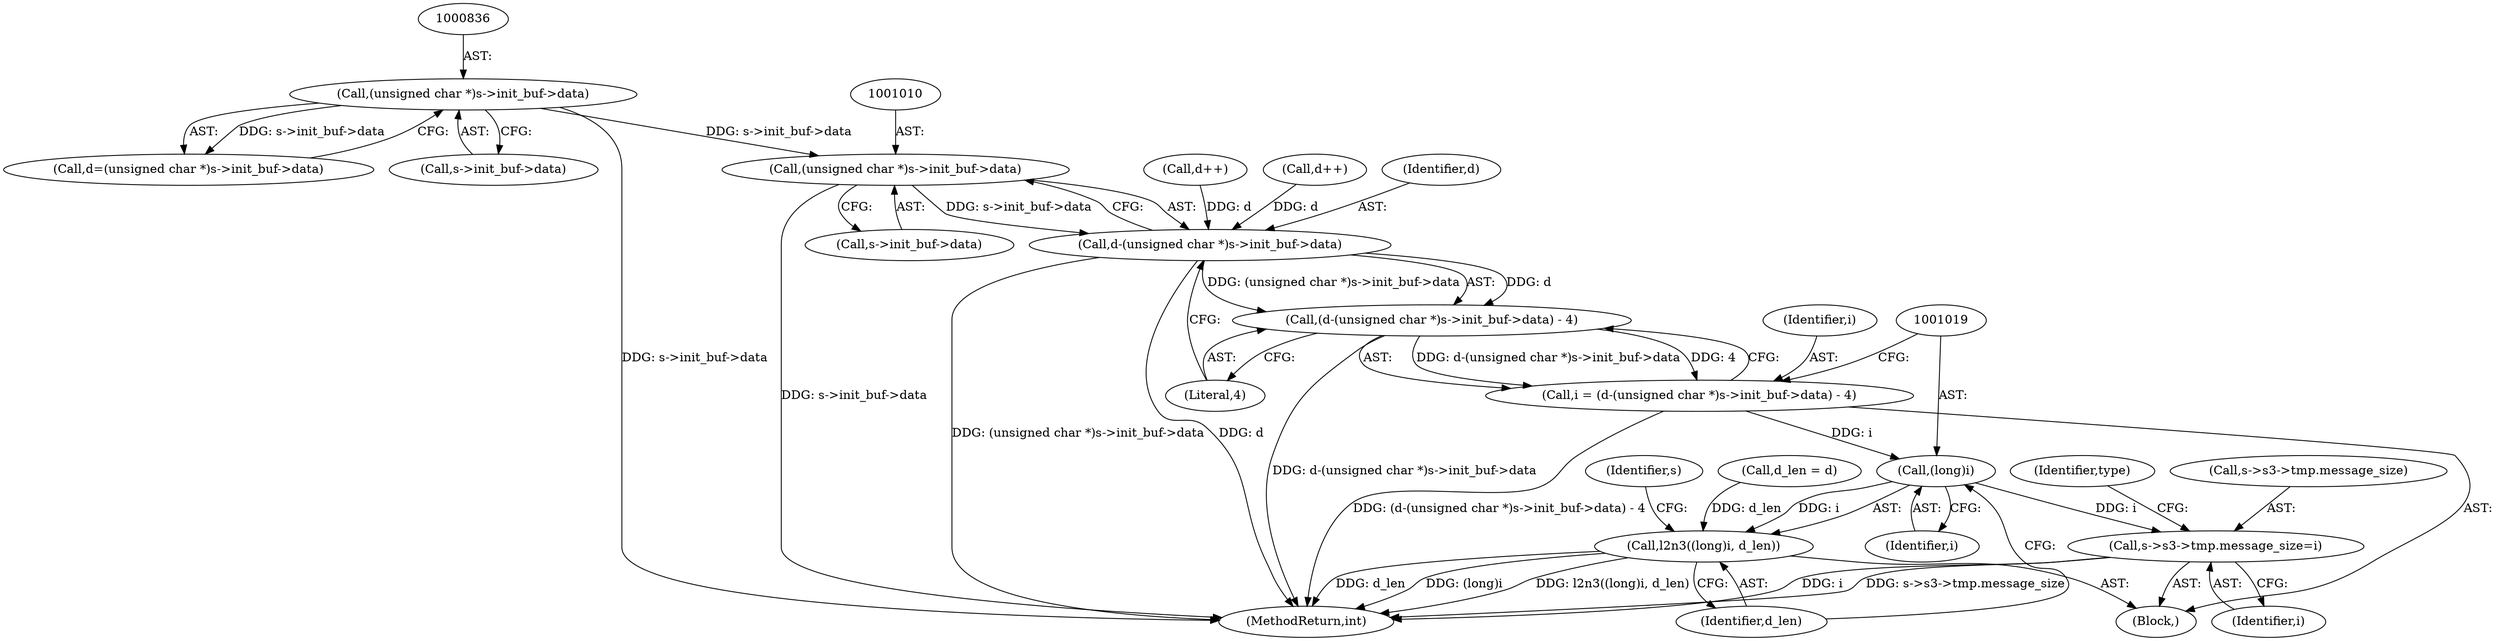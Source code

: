 digraph "0_openssl_6ce9687b5aba5391fc0de50e18779eb676d0e04d@pointer" {
"1001009" [label="(Call,(unsigned char *)s->init_buf->data)"];
"1000835" [label="(Call,(unsigned char *)s->init_buf->data)"];
"1001007" [label="(Call,d-(unsigned char *)s->init_buf->data)"];
"1001006" [label="(Call,(d-(unsigned char *)s->init_buf->data) - 4)"];
"1001004" [label="(Call,i = (d-(unsigned char *)s->init_buf->data) - 4)"];
"1001018" [label="(Call,(long)i)"];
"1001017" [label="(Call,l2n3((long)i, d_len))"];
"1001040" [label="(Call,s->s3->tmp.message_size=i)"];
"1001009" [label="(Call,(unsigned char *)s->init_buf->data)"];
"1001040" [label="(Call,s->s3->tmp.message_size=i)"];
"1000999" [label="(Call,d++)"];
"1001020" [label="(Identifier,i)"];
"1000837" [label="(Call,s->init_buf->data)"];
"1001244" [label="(MethodReturn,int)"];
"1001005" [label="(Identifier,i)"];
"1001026" [label="(Identifier,s)"];
"1001041" [label="(Call,s->s3->tmp.message_size)"];
"1001018" [label="(Call,(long)i)"];
"1000833" [label="(Call,d=(unsigned char *)s->init_buf->data)"];
"1000864" [label="(Call,d_len = d)"];
"1001006" [label="(Call,(d-(unsigned char *)s->init_buf->data) - 4)"];
"1000974" [label="(Call,d++)"];
"1001021" [label="(Identifier,d_len)"];
"1001016" [label="(Literal,4)"];
"1001004" [label="(Call,i = (d-(unsigned char *)s->init_buf->data) - 4)"];
"1001011" [label="(Call,s->init_buf->data)"];
"1001051" [label="(Identifier,type)"];
"1000835" [label="(Call,(unsigned char *)s->init_buf->data)"];
"1000713" [label="(Block,)"];
"1001048" [label="(Identifier,i)"];
"1001008" [label="(Identifier,d)"];
"1001007" [label="(Call,d-(unsigned char *)s->init_buf->data)"];
"1001017" [label="(Call,l2n3((long)i, d_len))"];
"1001009" -> "1001007"  [label="AST: "];
"1001009" -> "1001011"  [label="CFG: "];
"1001010" -> "1001009"  [label="AST: "];
"1001011" -> "1001009"  [label="AST: "];
"1001007" -> "1001009"  [label="CFG: "];
"1001009" -> "1001244"  [label="DDG: s->init_buf->data"];
"1001009" -> "1001007"  [label="DDG: s->init_buf->data"];
"1000835" -> "1001009"  [label="DDG: s->init_buf->data"];
"1000835" -> "1000833"  [label="AST: "];
"1000835" -> "1000837"  [label="CFG: "];
"1000836" -> "1000835"  [label="AST: "];
"1000837" -> "1000835"  [label="AST: "];
"1000833" -> "1000835"  [label="CFG: "];
"1000835" -> "1001244"  [label="DDG: s->init_buf->data"];
"1000835" -> "1000833"  [label="DDG: s->init_buf->data"];
"1001007" -> "1001006"  [label="AST: "];
"1001008" -> "1001007"  [label="AST: "];
"1001016" -> "1001007"  [label="CFG: "];
"1001007" -> "1001244"  [label="DDG: d"];
"1001007" -> "1001244"  [label="DDG: (unsigned char *)s->init_buf->data"];
"1001007" -> "1001006"  [label="DDG: d"];
"1001007" -> "1001006"  [label="DDG: (unsigned char *)s->init_buf->data"];
"1000974" -> "1001007"  [label="DDG: d"];
"1000999" -> "1001007"  [label="DDG: d"];
"1001006" -> "1001004"  [label="AST: "];
"1001006" -> "1001016"  [label="CFG: "];
"1001016" -> "1001006"  [label="AST: "];
"1001004" -> "1001006"  [label="CFG: "];
"1001006" -> "1001244"  [label="DDG: d-(unsigned char *)s->init_buf->data"];
"1001006" -> "1001004"  [label="DDG: d-(unsigned char *)s->init_buf->data"];
"1001006" -> "1001004"  [label="DDG: 4"];
"1001004" -> "1000713"  [label="AST: "];
"1001005" -> "1001004"  [label="AST: "];
"1001019" -> "1001004"  [label="CFG: "];
"1001004" -> "1001244"  [label="DDG: (d-(unsigned char *)s->init_buf->data) - 4"];
"1001004" -> "1001018"  [label="DDG: i"];
"1001018" -> "1001017"  [label="AST: "];
"1001018" -> "1001020"  [label="CFG: "];
"1001019" -> "1001018"  [label="AST: "];
"1001020" -> "1001018"  [label="AST: "];
"1001021" -> "1001018"  [label="CFG: "];
"1001018" -> "1001017"  [label="DDG: i"];
"1001018" -> "1001040"  [label="DDG: i"];
"1001017" -> "1000713"  [label="AST: "];
"1001017" -> "1001021"  [label="CFG: "];
"1001021" -> "1001017"  [label="AST: "];
"1001026" -> "1001017"  [label="CFG: "];
"1001017" -> "1001244"  [label="DDG: d_len"];
"1001017" -> "1001244"  [label="DDG: (long)i"];
"1001017" -> "1001244"  [label="DDG: l2n3((long)i, d_len)"];
"1000864" -> "1001017"  [label="DDG: d_len"];
"1001040" -> "1000713"  [label="AST: "];
"1001040" -> "1001048"  [label="CFG: "];
"1001041" -> "1001040"  [label="AST: "];
"1001048" -> "1001040"  [label="AST: "];
"1001051" -> "1001040"  [label="CFG: "];
"1001040" -> "1001244"  [label="DDG: s->s3->tmp.message_size"];
"1001040" -> "1001244"  [label="DDG: i"];
}
